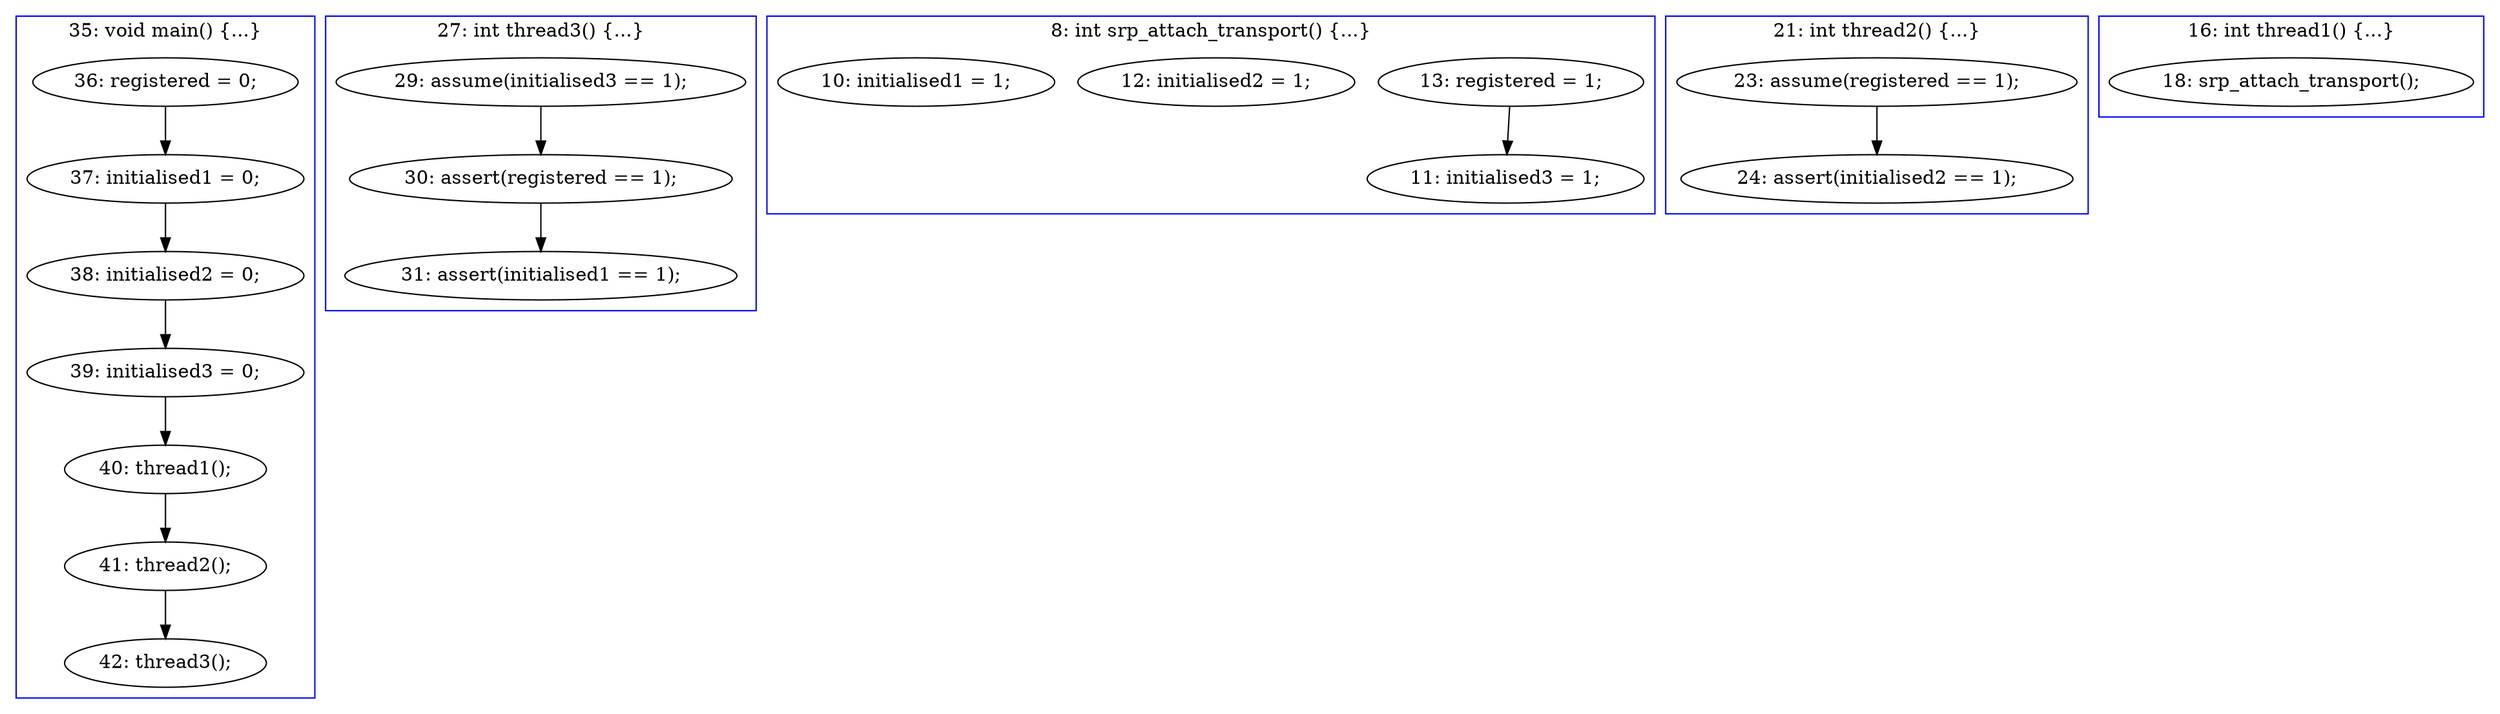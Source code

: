 digraph PartialOrder {
	compound = true
	"36: registered = 0;" -> "37: initialised1 = 0;"
	"38: initialised2 = 0;" -> "39: initialised3 = 0;"
	"29: assume(initialised3 == 1);" -> "30: assert(registered == 1);"
	"39: initialised3 = 0;" -> "40: thread1();"
	"13: registered = 1;" -> "11: initialised3 = 1;"
	"37: initialised1 = 0;" -> "38: initialised2 = 0;"
	"30: assert(registered == 1);" -> "31: assert(initialised1 == 1);"
	"40: thread1();" -> "41: thread2();"
	"41: thread2();" -> "42: thread3();"
	"23: assume(registered == 1);" -> "24: assert(initialised2 == 1);"
	subgraph cluster4 {
		label = "16: int thread1() {...}"
		color = blue
		"18: srp_attach_transport();"  [label = "18: srp_attach_transport();"]
	}
	subgraph cluster1 {
		label = "21: int thread2() {...}"
		color = blue
		"23: assume(registered == 1);"  [label = "23: assume(registered == 1);"]
		"24: assert(initialised2 == 1);"  [label = "24: assert(initialised2 == 1);"]
	}
	subgraph cluster5 {
		label = "8: int srp_attach_transport() {...}"
		color = blue
		"11: initialised3 = 1;"  [label = "11: initialised3 = 1;"]
		"12: initialised2 = 1;"  [label = "12: initialised2 = 1;"]
		"13: registered = 1;"  [label = "13: registered = 1;"]
		"10: initialised1 = 1;"  [label = "10: initialised1 = 1;"]
	}
	subgraph cluster3 {
		label = "35: void main() {...}"
		color = blue
		"39: initialised3 = 0;"  [label = "39: initialised3 = 0;"]
		"41: thread2();"  [label = "41: thread2();"]
		"36: registered = 0;"  [label = "36: registered = 0;"]
		"37: initialised1 = 0;"  [label = "37: initialised1 = 0;"]
		"42: thread3();"  [label = "42: thread3();"]
		"38: initialised2 = 0;"  [label = "38: initialised2 = 0;"]
		"40: thread1();"  [label = "40: thread1();"]
	}
	subgraph cluster2 {
		label = "27: int thread3() {...}"
		color = blue
		"30: assert(registered == 1);"  [label = "30: assert(registered == 1);"]
		"31: assert(initialised1 == 1);"  [label = "31: assert(initialised1 == 1);"]
		"29: assume(initialised3 == 1);"  [label = "29: assume(initialised3 == 1);"]
	}
}
